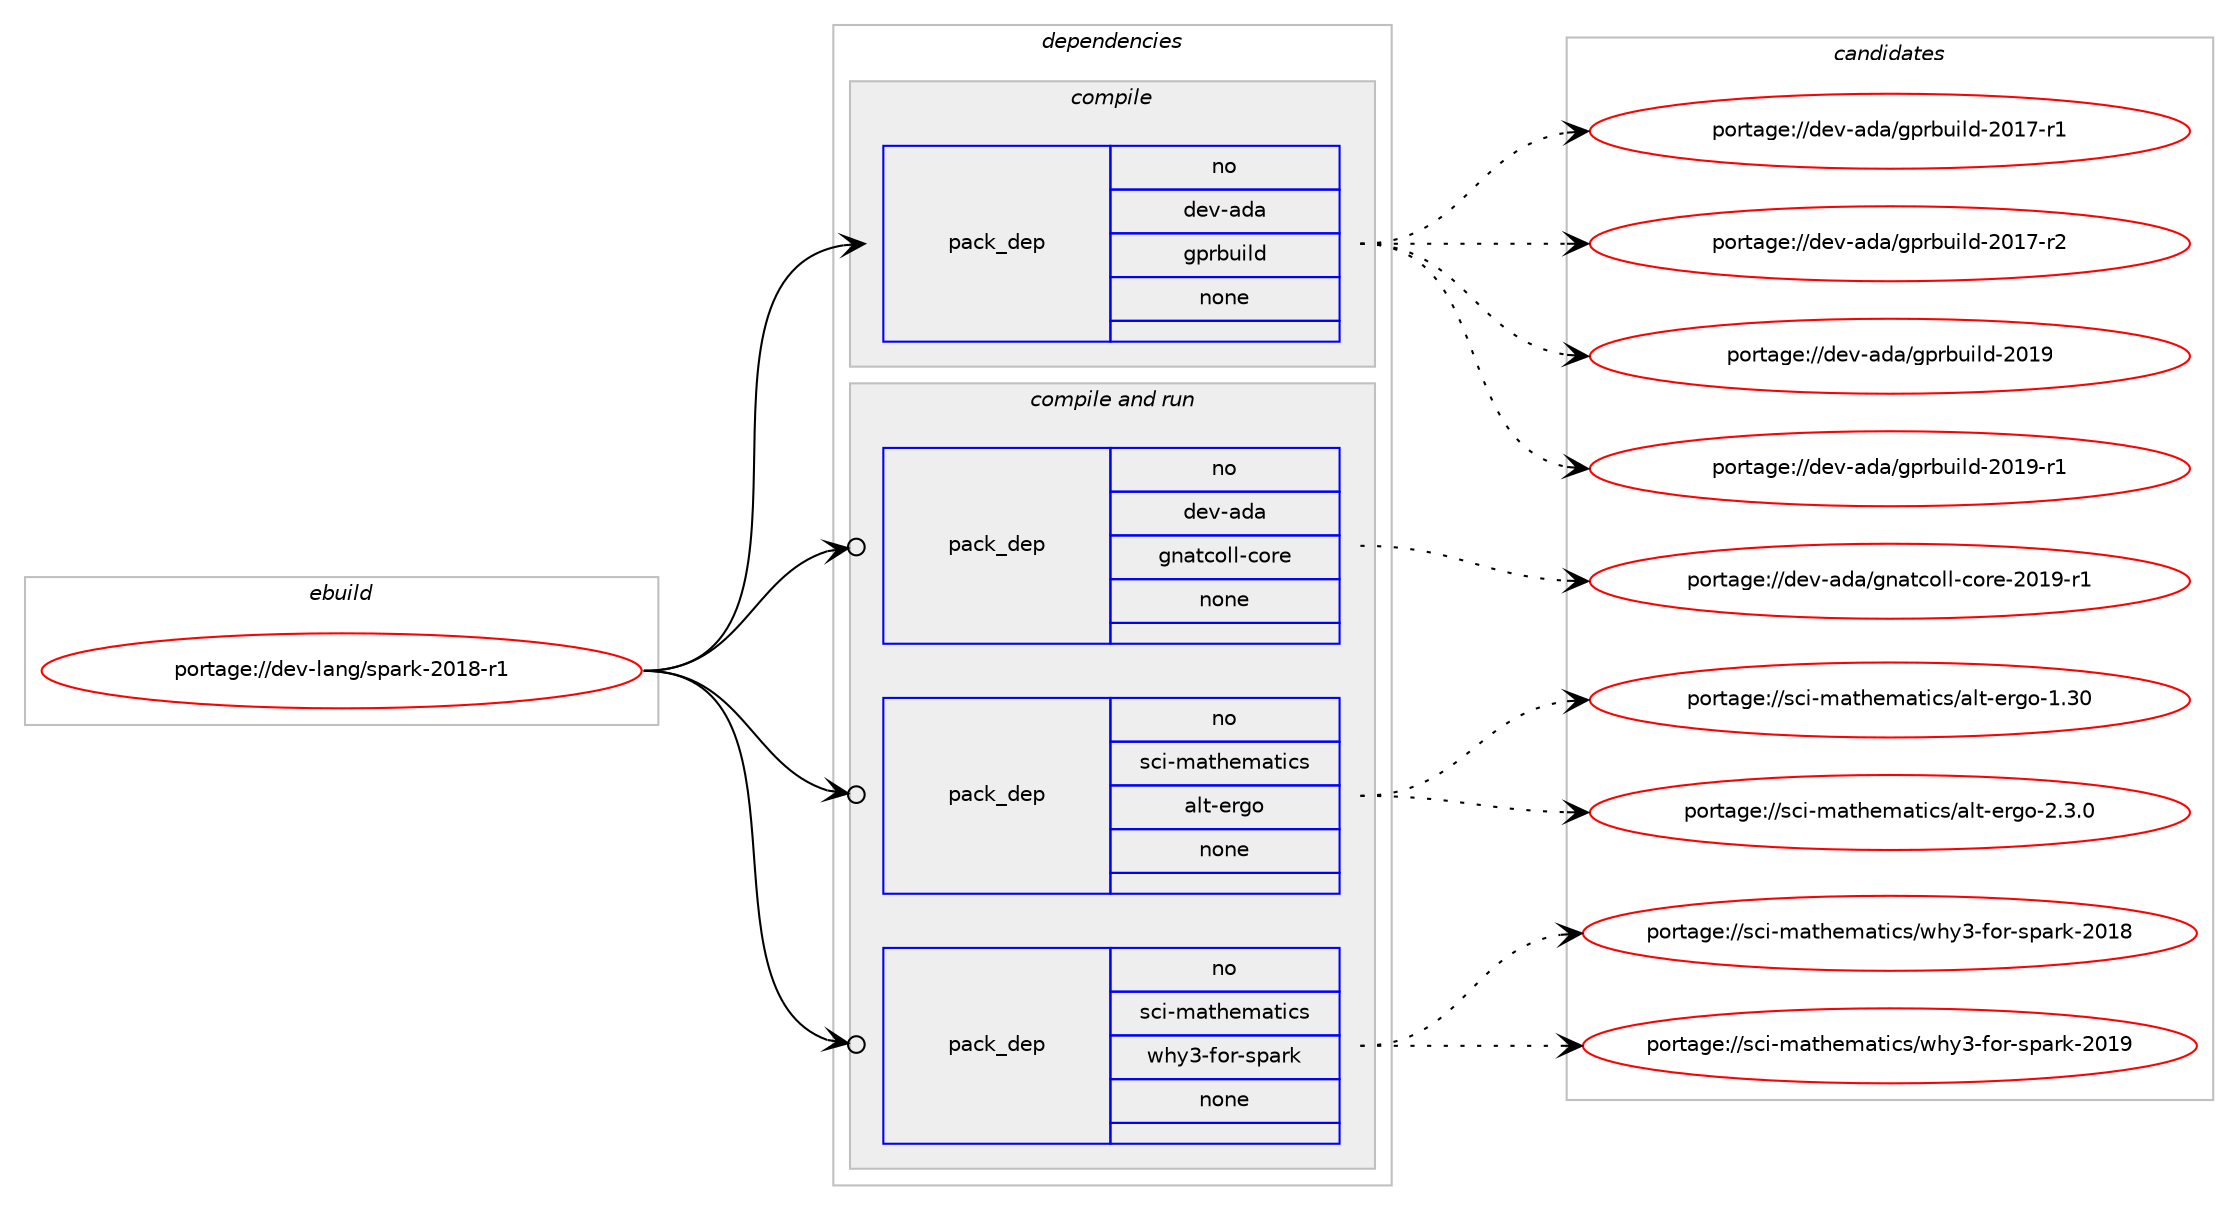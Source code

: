 digraph prolog {

# *************
# Graph options
# *************

newrank=true;
concentrate=true;
compound=true;
graph [rankdir=LR,fontname=Helvetica,fontsize=10,ranksep=1.5];#, ranksep=2.5, nodesep=0.2];
edge  [arrowhead=vee];
node  [fontname=Helvetica,fontsize=10];

# **********
# The ebuild
# **********

subgraph cluster_leftcol {
color=gray;
rank=same;
label=<<i>ebuild</i>>;
id [label="portage://dev-lang/spark-2018-r1", color=red, width=4, href="../dev-lang/spark-2018-r1.svg"];
}

# ****************
# The dependencies
# ****************

subgraph cluster_midcol {
color=gray;
label=<<i>dependencies</i>>;
subgraph cluster_compile {
fillcolor="#eeeeee";
style=filled;
label=<<i>compile</i>>;
subgraph pack73634 {
dependency96613 [label=<<TABLE BORDER="0" CELLBORDER="1" CELLSPACING="0" CELLPADDING="4" WIDTH="220"><TR><TD ROWSPAN="6" CELLPADDING="30">pack_dep</TD></TR><TR><TD WIDTH="110">no</TD></TR><TR><TD>dev-ada</TD></TR><TR><TD>gprbuild</TD></TR><TR><TD>none</TD></TR><TR><TD></TD></TR></TABLE>>, shape=none, color=blue];
}
id:e -> dependency96613:w [weight=20,style="solid",arrowhead="vee"];
}
subgraph cluster_compileandrun {
fillcolor="#eeeeee";
style=filled;
label=<<i>compile and run</i>>;
subgraph pack73635 {
dependency96614 [label=<<TABLE BORDER="0" CELLBORDER="1" CELLSPACING="0" CELLPADDING="4" WIDTH="220"><TR><TD ROWSPAN="6" CELLPADDING="30">pack_dep</TD></TR><TR><TD WIDTH="110">no</TD></TR><TR><TD>dev-ada</TD></TR><TR><TD>gnatcoll-core</TD></TR><TR><TD>none</TD></TR><TR><TD></TD></TR></TABLE>>, shape=none, color=blue];
}
id:e -> dependency96614:w [weight=20,style="solid",arrowhead="odotvee"];
subgraph pack73636 {
dependency96615 [label=<<TABLE BORDER="0" CELLBORDER="1" CELLSPACING="0" CELLPADDING="4" WIDTH="220"><TR><TD ROWSPAN="6" CELLPADDING="30">pack_dep</TD></TR><TR><TD WIDTH="110">no</TD></TR><TR><TD>sci-mathematics</TD></TR><TR><TD>alt-ergo</TD></TR><TR><TD>none</TD></TR><TR><TD></TD></TR></TABLE>>, shape=none, color=blue];
}
id:e -> dependency96615:w [weight=20,style="solid",arrowhead="odotvee"];
subgraph pack73637 {
dependency96616 [label=<<TABLE BORDER="0" CELLBORDER="1" CELLSPACING="0" CELLPADDING="4" WIDTH="220"><TR><TD ROWSPAN="6" CELLPADDING="30">pack_dep</TD></TR><TR><TD WIDTH="110">no</TD></TR><TR><TD>sci-mathematics</TD></TR><TR><TD>why3-for-spark</TD></TR><TR><TD>none</TD></TR><TR><TD></TD></TR></TABLE>>, shape=none, color=blue];
}
id:e -> dependency96616:w [weight=20,style="solid",arrowhead="odotvee"];
}
subgraph cluster_run {
fillcolor="#eeeeee";
style=filled;
label=<<i>run</i>>;
}
}

# **************
# The candidates
# **************

subgraph cluster_choices {
rank=same;
color=gray;
label=<<i>candidates</i>>;

subgraph choice73634 {
color=black;
nodesep=1;
choiceportage100101118459710097471031121149811710510810045504849554511449 [label="portage://dev-ada/gprbuild-2017-r1", color=red, width=4,href="../dev-ada/gprbuild-2017-r1.svg"];
choiceportage100101118459710097471031121149811710510810045504849554511450 [label="portage://dev-ada/gprbuild-2017-r2", color=red, width=4,href="../dev-ada/gprbuild-2017-r2.svg"];
choiceportage10010111845971009747103112114981171051081004550484957 [label="portage://dev-ada/gprbuild-2019", color=red, width=4,href="../dev-ada/gprbuild-2019.svg"];
choiceportage100101118459710097471031121149811710510810045504849574511449 [label="portage://dev-ada/gprbuild-2019-r1", color=red, width=4,href="../dev-ada/gprbuild-2019-r1.svg"];
dependency96613:e -> choiceportage100101118459710097471031121149811710510810045504849554511449:w [style=dotted,weight="100"];
dependency96613:e -> choiceportage100101118459710097471031121149811710510810045504849554511450:w [style=dotted,weight="100"];
dependency96613:e -> choiceportage10010111845971009747103112114981171051081004550484957:w [style=dotted,weight="100"];
dependency96613:e -> choiceportage100101118459710097471031121149811710510810045504849574511449:w [style=dotted,weight="100"];
}
subgraph choice73635 {
color=black;
nodesep=1;
choiceportage100101118459710097471031109711699111108108459911111410145504849574511449 [label="portage://dev-ada/gnatcoll-core-2019-r1", color=red, width=4,href="../dev-ada/gnatcoll-core-2019-r1.svg"];
dependency96614:e -> choiceportage100101118459710097471031109711699111108108459911111410145504849574511449:w [style=dotted,weight="100"];
}
subgraph choice73636 {
color=black;
nodesep=1;
choiceportage11599105451099711610410110997116105991154797108116451011141031114549465148 [label="portage://sci-mathematics/alt-ergo-1.30", color=red, width=4,href="../sci-mathematics/alt-ergo-1.30.svg"];
choiceportage1159910545109971161041011099711610599115479710811645101114103111455046514648 [label="portage://sci-mathematics/alt-ergo-2.3.0", color=red, width=4,href="../sci-mathematics/alt-ergo-2.3.0.svg"];
dependency96615:e -> choiceportage11599105451099711610410110997116105991154797108116451011141031114549465148:w [style=dotted,weight="100"];
dependency96615:e -> choiceportage1159910545109971161041011099711610599115479710811645101114103111455046514648:w [style=dotted,weight="100"];
}
subgraph choice73637 {
color=black;
nodesep=1;
choiceportage115991054510997116104101109971161059911547119104121514510211111445115112971141074550484956 [label="portage://sci-mathematics/why3-for-spark-2018", color=red, width=4,href="../sci-mathematics/why3-for-spark-2018.svg"];
choiceportage115991054510997116104101109971161059911547119104121514510211111445115112971141074550484957 [label="portage://sci-mathematics/why3-for-spark-2019", color=red, width=4,href="../sci-mathematics/why3-for-spark-2019.svg"];
dependency96616:e -> choiceportage115991054510997116104101109971161059911547119104121514510211111445115112971141074550484956:w [style=dotted,weight="100"];
dependency96616:e -> choiceportage115991054510997116104101109971161059911547119104121514510211111445115112971141074550484957:w [style=dotted,weight="100"];
}
}

}

